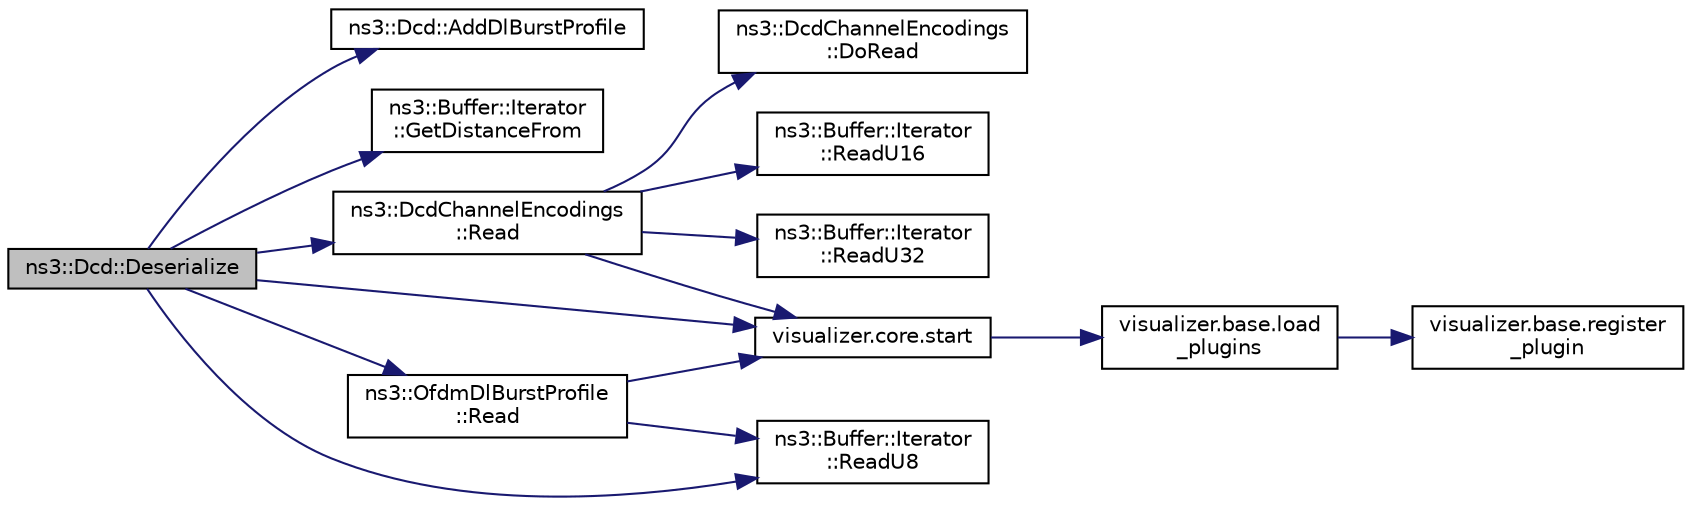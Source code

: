 digraph "ns3::Dcd::Deserialize"
{
 // LATEX_PDF_SIZE
  edge [fontname="Helvetica",fontsize="10",labelfontname="Helvetica",labelfontsize="10"];
  node [fontname="Helvetica",fontsize="10",shape=record];
  rankdir="LR";
  Node1 [label="ns3::Dcd::Deserialize",height=0.2,width=0.4,color="black", fillcolor="grey75", style="filled", fontcolor="black",tooltip=" "];
  Node1 -> Node2 [color="midnightblue",fontsize="10",style="solid",fontname="Helvetica"];
  Node2 [label="ns3::Dcd::AddDlBurstProfile",height=0.2,width=0.4,color="black", fillcolor="white", style="filled",URL="$classns3_1_1_dcd.html#a65c69ddb068a02a3ce429855b256e872",tooltip="Add DL burst profile field."];
  Node1 -> Node3 [color="midnightblue",fontsize="10",style="solid",fontname="Helvetica"];
  Node3 [label="ns3::Buffer::Iterator\l::GetDistanceFrom",height=0.2,width=0.4,color="black", fillcolor="white", style="filled",URL="$classns3_1_1_buffer_1_1_iterator.html#ace7ff52d4837c087ba47bc246ea3df64",tooltip=" "];
  Node1 -> Node4 [color="midnightblue",fontsize="10",style="solid",fontname="Helvetica"];
  Node4 [label="ns3::DcdChannelEncodings\l::Read",height=0.2,width=0.4,color="black", fillcolor="white", style="filled",URL="$classns3_1_1_dcd_channel_encodings.html#a76b21a6da53bf3294c368e74ab68cfb1",tooltip="Read item."];
  Node4 -> Node5 [color="midnightblue",fontsize="10",style="solid",fontname="Helvetica"];
  Node5 [label="ns3::DcdChannelEncodings\l::DoRead",height=0.2,width=0.4,color="black", fillcolor="white", style="filled",URL="$classns3_1_1_dcd_channel_encodings.html#ad7a1d57807bcdad38054fa98bc382db2",tooltip="Read item."];
  Node4 -> Node6 [color="midnightblue",fontsize="10",style="solid",fontname="Helvetica"];
  Node6 [label="ns3::Buffer::Iterator\l::ReadU16",height=0.2,width=0.4,color="black", fillcolor="white", style="filled",URL="$classns3_1_1_buffer_1_1_iterator.html#a73b0df87d8f3ca52c6c87898d420da13",tooltip=" "];
  Node4 -> Node7 [color="midnightblue",fontsize="10",style="solid",fontname="Helvetica"];
  Node7 [label="ns3::Buffer::Iterator\l::ReadU32",height=0.2,width=0.4,color="black", fillcolor="white", style="filled",URL="$classns3_1_1_buffer_1_1_iterator.html#adceeb0fd38c2f5634492b64a8e344ff2",tooltip=" "];
  Node4 -> Node8 [color="midnightblue",fontsize="10",style="solid",fontname="Helvetica"];
  Node8 [label="visualizer.core.start",height=0.2,width=0.4,color="black", fillcolor="white", style="filled",URL="$namespacevisualizer_1_1core.html#a2a35e5d8a34af358b508dac8635754e0",tooltip=" "];
  Node8 -> Node9 [color="midnightblue",fontsize="10",style="solid",fontname="Helvetica"];
  Node9 [label="visualizer.base.load\l_plugins",height=0.2,width=0.4,color="black", fillcolor="white", style="filled",URL="$namespacevisualizer_1_1base.html#ad171497a5ff1afe0a73bedaebf35448f",tooltip=" "];
  Node9 -> Node10 [color="midnightblue",fontsize="10",style="solid",fontname="Helvetica"];
  Node10 [label="visualizer.base.register\l_plugin",height=0.2,width=0.4,color="black", fillcolor="white", style="filled",URL="$namespacevisualizer_1_1base.html#a6b0ffcff1e17ec4027496f50177e5b9e",tooltip=" "];
  Node1 -> Node11 [color="midnightblue",fontsize="10",style="solid",fontname="Helvetica"];
  Node11 [label="ns3::OfdmDlBurstProfile\l::Read",height=0.2,width=0.4,color="black", fillcolor="white", style="filled",URL="$classns3_1_1_ofdm_dl_burst_profile.html#ac748d62c5f8e5af60f4ae1fd5367e4bc",tooltip="Read item."];
  Node11 -> Node12 [color="midnightblue",fontsize="10",style="solid",fontname="Helvetica"];
  Node12 [label="ns3::Buffer::Iterator\l::ReadU8",height=0.2,width=0.4,color="black", fillcolor="white", style="filled",URL="$classns3_1_1_buffer_1_1_iterator.html#a7d7d5299e27ecf41aef37e315984ad5a",tooltip=" "];
  Node11 -> Node8 [color="midnightblue",fontsize="10",style="solid",fontname="Helvetica"];
  Node1 -> Node12 [color="midnightblue",fontsize="10",style="solid",fontname="Helvetica"];
  Node1 -> Node8 [color="midnightblue",fontsize="10",style="solid",fontname="Helvetica"];
}
